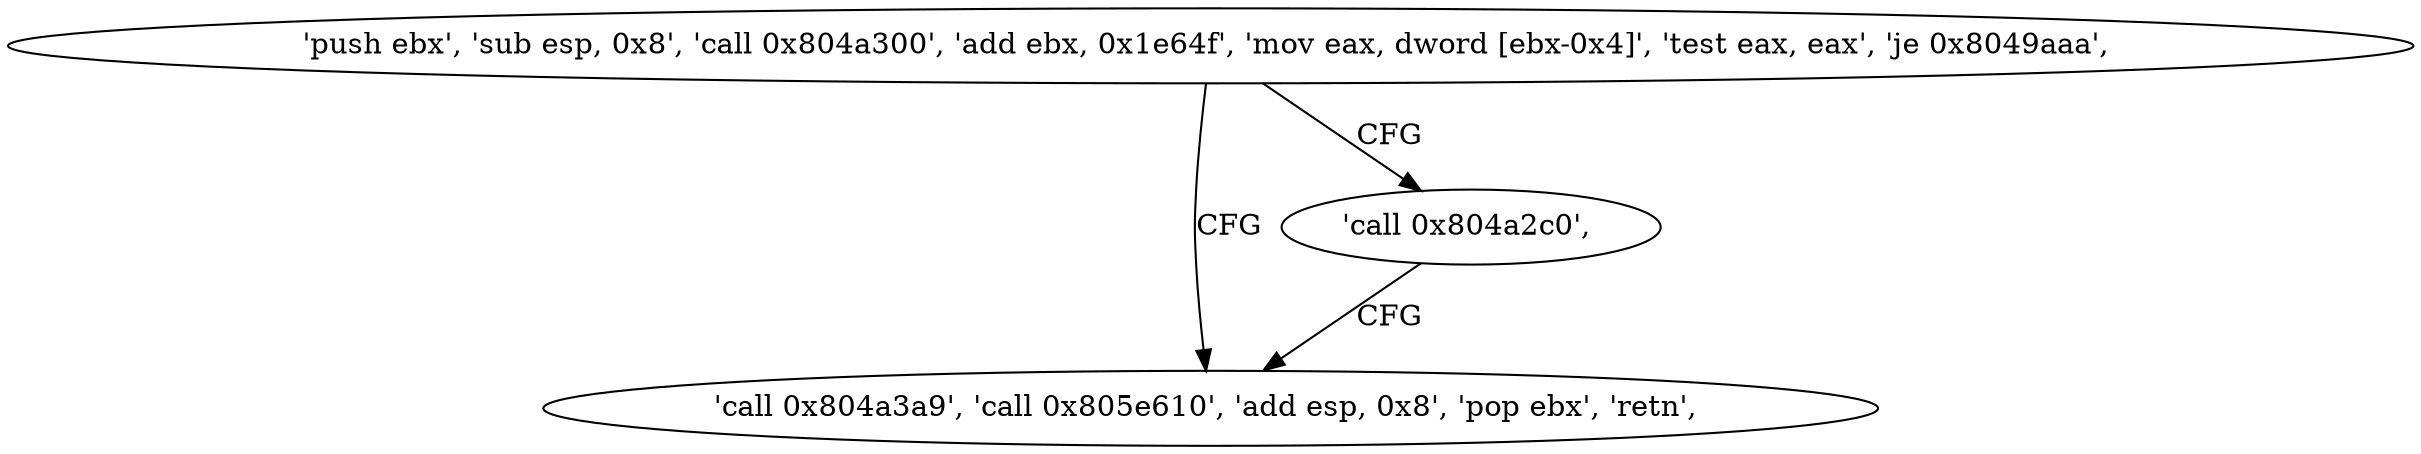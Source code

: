 digraph "func" {
"134519436" [label = "'push ebx', 'sub esp, 0x8', 'call 0x804a300', 'add ebx, 0x1e64f', 'mov eax, dword [ebx-0x4]', 'test eax, eax', 'je 0x8049aaa', " ]
"134519466" [label = "'call 0x804a3a9', 'call 0x805e610', 'add esp, 0x8', 'pop ebx', 'retn', " ]
"134519461" [label = "'call 0x804a2c0', " ]
"134519436" -> "134519466" [ label = "CFG" ]
"134519436" -> "134519461" [ label = "CFG" ]
"134519461" -> "134519466" [ label = "CFG" ]
}
